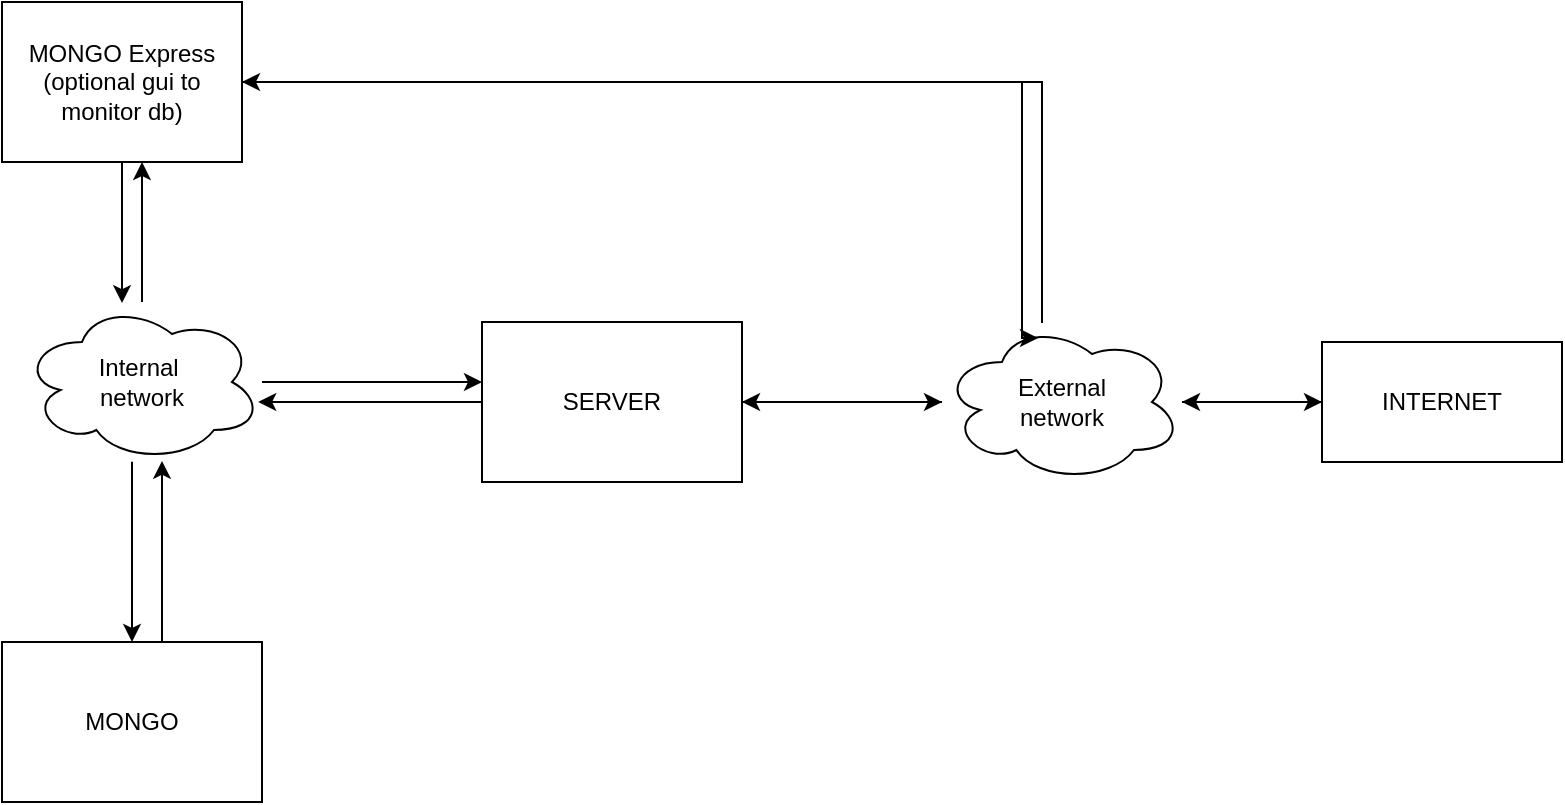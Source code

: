 <mxfile version="24.7.16">
  <diagram name="Page-1" id="Om3JP_7HnYrNw11Sojyp">
    <mxGraphModel dx="1050" dy="557" grid="1" gridSize="10" guides="1" tooltips="1" connect="1" arrows="1" fold="1" page="1" pageScale="1" pageWidth="850" pageHeight="1100" math="0" shadow="0">
      <root>
        <mxCell id="0" />
        <mxCell id="1" parent="0" />
        <mxCell id="BKdlNlOYopz3AHE_X5E4-7" value="" style="edgeStyle=orthogonalEdgeStyle;rounded=0;orthogonalLoop=1;jettySize=auto;html=1;" edge="1" parent="1" source="BKdlNlOYopz3AHE_X5E4-1" target="BKdlNlOYopz3AHE_X5E4-4">
          <mxGeometry relative="1" as="geometry">
            <Array as="points">
              <mxPoint x="140" y="180" />
              <mxPoint x="140" y="180" />
            </Array>
          </mxGeometry>
        </mxCell>
        <mxCell id="BKdlNlOYopz3AHE_X5E4-1" value="MONGO Express&lt;br&gt;(optional gui to monitor db)" style="rounded=0;whiteSpace=wrap;html=1;" vertex="1" parent="1">
          <mxGeometry x="80" y="40" width="120" height="80" as="geometry" />
        </mxCell>
        <mxCell id="BKdlNlOYopz3AHE_X5E4-6" value="" style="edgeStyle=orthogonalEdgeStyle;rounded=0;orthogonalLoop=1;jettySize=auto;html=1;" edge="1" parent="1" source="BKdlNlOYopz3AHE_X5E4-2" target="BKdlNlOYopz3AHE_X5E4-4">
          <mxGeometry relative="1" as="geometry">
            <Array as="points">
              <mxPoint x="160" y="300" />
              <mxPoint x="160" y="300" />
            </Array>
          </mxGeometry>
        </mxCell>
        <mxCell id="BKdlNlOYopz3AHE_X5E4-2" value="MONGO" style="rounded=0;whiteSpace=wrap;html=1;" vertex="1" parent="1">
          <mxGeometry x="80" y="360" width="130" height="80" as="geometry" />
        </mxCell>
        <mxCell id="BKdlNlOYopz3AHE_X5E4-8" value="" style="edgeStyle=orthogonalEdgeStyle;rounded=0;orthogonalLoop=1;jettySize=auto;html=1;" edge="1" parent="1" source="BKdlNlOYopz3AHE_X5E4-3" target="BKdlNlOYopz3AHE_X5E4-4">
          <mxGeometry relative="1" as="geometry">
            <Array as="points">
              <mxPoint x="240" y="240" />
              <mxPoint x="240" y="240" />
            </Array>
          </mxGeometry>
        </mxCell>
        <mxCell id="BKdlNlOYopz3AHE_X5E4-14" value="" style="edgeStyle=orthogonalEdgeStyle;rounded=0;orthogonalLoop=1;jettySize=auto;html=1;" edge="1" parent="1" source="BKdlNlOYopz3AHE_X5E4-3" target="BKdlNlOYopz3AHE_X5E4-12">
          <mxGeometry relative="1" as="geometry" />
        </mxCell>
        <mxCell id="BKdlNlOYopz3AHE_X5E4-3" value="SERVER" style="rounded=0;whiteSpace=wrap;html=1;" vertex="1" parent="1">
          <mxGeometry x="320" y="200" width="130" height="80" as="geometry" />
        </mxCell>
        <mxCell id="BKdlNlOYopz3AHE_X5E4-9" value="" style="edgeStyle=orthogonalEdgeStyle;rounded=0;orthogonalLoop=1;jettySize=auto;html=1;" edge="1" parent="1" source="BKdlNlOYopz3AHE_X5E4-4" target="BKdlNlOYopz3AHE_X5E4-2">
          <mxGeometry relative="1" as="geometry">
            <Array as="points">
              <mxPoint x="145" y="300" />
              <mxPoint x="145" y="300" />
            </Array>
          </mxGeometry>
        </mxCell>
        <mxCell id="BKdlNlOYopz3AHE_X5E4-10" value="" style="edgeStyle=orthogonalEdgeStyle;rounded=0;orthogonalLoop=1;jettySize=auto;html=1;" edge="1" parent="1" source="BKdlNlOYopz3AHE_X5E4-4" target="BKdlNlOYopz3AHE_X5E4-1">
          <mxGeometry relative="1" as="geometry">
            <Array as="points">
              <mxPoint x="150" y="140" />
              <mxPoint x="150" y="140" />
            </Array>
          </mxGeometry>
        </mxCell>
        <mxCell id="BKdlNlOYopz3AHE_X5E4-11" value="" style="edgeStyle=orthogonalEdgeStyle;rounded=0;orthogonalLoop=1;jettySize=auto;html=1;" edge="1" parent="1" source="BKdlNlOYopz3AHE_X5E4-4" target="BKdlNlOYopz3AHE_X5E4-3">
          <mxGeometry relative="1" as="geometry">
            <Array as="points">
              <mxPoint x="300" y="230" />
              <mxPoint x="300" y="230" />
            </Array>
          </mxGeometry>
        </mxCell>
        <mxCell id="BKdlNlOYopz3AHE_X5E4-4" value="Internal&amp;nbsp;&lt;br&gt;network" style="ellipse;shape=cloud;whiteSpace=wrap;html=1;" vertex="1" parent="1">
          <mxGeometry x="90" y="190" width="120" height="80" as="geometry" />
        </mxCell>
        <mxCell id="BKdlNlOYopz3AHE_X5E4-13" value="" style="edgeStyle=orthogonalEdgeStyle;rounded=0;orthogonalLoop=1;jettySize=auto;html=1;" edge="1" parent="1" source="BKdlNlOYopz3AHE_X5E4-12" target="BKdlNlOYopz3AHE_X5E4-3">
          <mxGeometry relative="1" as="geometry" />
        </mxCell>
        <mxCell id="BKdlNlOYopz3AHE_X5E4-16" value="" style="edgeStyle=orthogonalEdgeStyle;rounded=0;orthogonalLoop=1;jettySize=auto;html=1;" edge="1" parent="1" source="BKdlNlOYopz3AHE_X5E4-12" target="BKdlNlOYopz3AHE_X5E4-15">
          <mxGeometry relative="1" as="geometry" />
        </mxCell>
        <mxCell id="BKdlNlOYopz3AHE_X5E4-19" style="edgeStyle=orthogonalEdgeStyle;rounded=0;orthogonalLoop=1;jettySize=auto;html=1;entryX=1;entryY=0.5;entryDx=0;entryDy=0;" edge="1" parent="1" source="BKdlNlOYopz3AHE_X5E4-12" target="BKdlNlOYopz3AHE_X5E4-1">
          <mxGeometry relative="1" as="geometry">
            <Array as="points">
              <mxPoint x="600" y="80" />
            </Array>
          </mxGeometry>
        </mxCell>
        <mxCell id="BKdlNlOYopz3AHE_X5E4-12" value="External&lt;br&gt;network" style="ellipse;shape=cloud;whiteSpace=wrap;html=1;" vertex="1" parent="1">
          <mxGeometry x="550" y="200" width="120" height="80" as="geometry" />
        </mxCell>
        <mxCell id="BKdlNlOYopz3AHE_X5E4-17" value="" style="edgeStyle=orthogonalEdgeStyle;rounded=0;orthogonalLoop=1;jettySize=auto;html=1;" edge="1" parent="1" source="BKdlNlOYopz3AHE_X5E4-15" target="BKdlNlOYopz3AHE_X5E4-12">
          <mxGeometry relative="1" as="geometry" />
        </mxCell>
        <mxCell id="BKdlNlOYopz3AHE_X5E4-15" value="INTERNET" style="rounded=0;whiteSpace=wrap;html=1;" vertex="1" parent="1">
          <mxGeometry x="740" y="210" width="120" height="60" as="geometry" />
        </mxCell>
        <mxCell id="BKdlNlOYopz3AHE_X5E4-18" style="edgeStyle=orthogonalEdgeStyle;rounded=0;orthogonalLoop=1;jettySize=auto;html=1;exitX=1;exitY=0.5;exitDx=0;exitDy=0;entryX=0.4;entryY=0.1;entryDx=0;entryDy=0;entryPerimeter=0;" edge="1" parent="1" source="BKdlNlOYopz3AHE_X5E4-1" target="BKdlNlOYopz3AHE_X5E4-12">
          <mxGeometry relative="1" as="geometry">
            <Array as="points">
              <mxPoint x="590" y="80" />
              <mxPoint x="590" y="208" />
            </Array>
          </mxGeometry>
        </mxCell>
      </root>
    </mxGraphModel>
  </diagram>
</mxfile>
